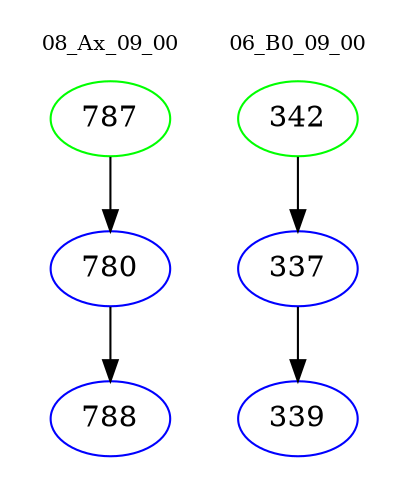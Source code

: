 digraph{
subgraph cluster_0 {
color = white
label = "08_Ax_09_00";
fontsize=10;
T0_787 [label="787", color="green"]
T0_787 -> T0_780 [color="black"]
T0_780 [label="780", color="blue"]
T0_780 -> T0_788 [color="black"]
T0_788 [label="788", color="blue"]
}
subgraph cluster_1 {
color = white
label = "06_B0_09_00";
fontsize=10;
T1_342 [label="342", color="green"]
T1_342 -> T1_337 [color="black"]
T1_337 [label="337", color="blue"]
T1_337 -> T1_339 [color="black"]
T1_339 [label="339", color="blue"]
}
}
